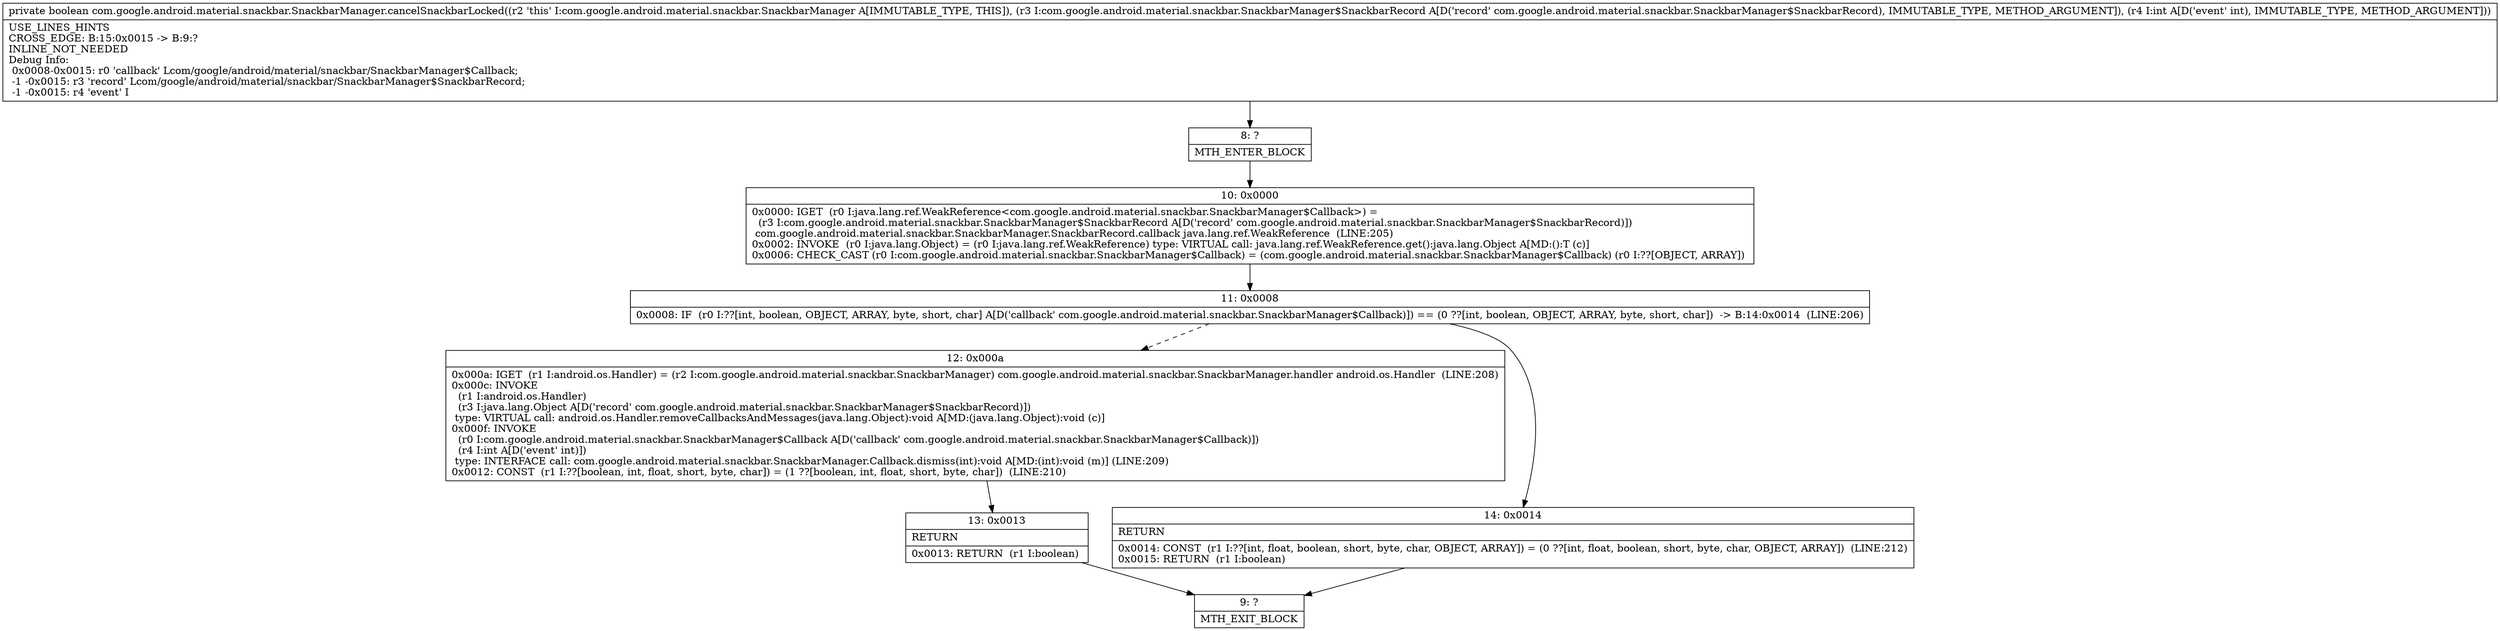 digraph "CFG forcom.google.android.material.snackbar.SnackbarManager.cancelSnackbarLocked(Lcom\/google\/android\/material\/snackbar\/SnackbarManager$SnackbarRecord;I)Z" {
Node_8 [shape=record,label="{8\:\ ?|MTH_ENTER_BLOCK\l}"];
Node_10 [shape=record,label="{10\:\ 0x0000|0x0000: IGET  (r0 I:java.lang.ref.WeakReference\<com.google.android.material.snackbar.SnackbarManager$Callback\>) = \l  (r3 I:com.google.android.material.snackbar.SnackbarManager$SnackbarRecord A[D('record' com.google.android.material.snackbar.SnackbarManager$SnackbarRecord)])\l com.google.android.material.snackbar.SnackbarManager.SnackbarRecord.callback java.lang.ref.WeakReference  (LINE:205)\l0x0002: INVOKE  (r0 I:java.lang.Object) = (r0 I:java.lang.ref.WeakReference) type: VIRTUAL call: java.lang.ref.WeakReference.get():java.lang.Object A[MD:():T (c)]\l0x0006: CHECK_CAST (r0 I:com.google.android.material.snackbar.SnackbarManager$Callback) = (com.google.android.material.snackbar.SnackbarManager$Callback) (r0 I:??[OBJECT, ARRAY]) \l}"];
Node_11 [shape=record,label="{11\:\ 0x0008|0x0008: IF  (r0 I:??[int, boolean, OBJECT, ARRAY, byte, short, char] A[D('callback' com.google.android.material.snackbar.SnackbarManager$Callback)]) == (0 ??[int, boolean, OBJECT, ARRAY, byte, short, char])  \-\> B:14:0x0014  (LINE:206)\l}"];
Node_12 [shape=record,label="{12\:\ 0x000a|0x000a: IGET  (r1 I:android.os.Handler) = (r2 I:com.google.android.material.snackbar.SnackbarManager) com.google.android.material.snackbar.SnackbarManager.handler android.os.Handler  (LINE:208)\l0x000c: INVOKE  \l  (r1 I:android.os.Handler)\l  (r3 I:java.lang.Object A[D('record' com.google.android.material.snackbar.SnackbarManager$SnackbarRecord)])\l type: VIRTUAL call: android.os.Handler.removeCallbacksAndMessages(java.lang.Object):void A[MD:(java.lang.Object):void (c)]\l0x000f: INVOKE  \l  (r0 I:com.google.android.material.snackbar.SnackbarManager$Callback A[D('callback' com.google.android.material.snackbar.SnackbarManager$Callback)])\l  (r4 I:int A[D('event' int)])\l type: INTERFACE call: com.google.android.material.snackbar.SnackbarManager.Callback.dismiss(int):void A[MD:(int):void (m)] (LINE:209)\l0x0012: CONST  (r1 I:??[boolean, int, float, short, byte, char]) = (1 ??[boolean, int, float, short, byte, char])  (LINE:210)\l}"];
Node_13 [shape=record,label="{13\:\ 0x0013|RETURN\l|0x0013: RETURN  (r1 I:boolean) \l}"];
Node_9 [shape=record,label="{9\:\ ?|MTH_EXIT_BLOCK\l}"];
Node_14 [shape=record,label="{14\:\ 0x0014|RETURN\l|0x0014: CONST  (r1 I:??[int, float, boolean, short, byte, char, OBJECT, ARRAY]) = (0 ??[int, float, boolean, short, byte, char, OBJECT, ARRAY])  (LINE:212)\l0x0015: RETURN  (r1 I:boolean) \l}"];
MethodNode[shape=record,label="{private boolean com.google.android.material.snackbar.SnackbarManager.cancelSnackbarLocked((r2 'this' I:com.google.android.material.snackbar.SnackbarManager A[IMMUTABLE_TYPE, THIS]), (r3 I:com.google.android.material.snackbar.SnackbarManager$SnackbarRecord A[D('record' com.google.android.material.snackbar.SnackbarManager$SnackbarRecord), IMMUTABLE_TYPE, METHOD_ARGUMENT]), (r4 I:int A[D('event' int), IMMUTABLE_TYPE, METHOD_ARGUMENT]))  | USE_LINES_HINTS\lCROSS_EDGE: B:15:0x0015 \-\> B:9:?\lINLINE_NOT_NEEDED\lDebug Info:\l  0x0008\-0x0015: r0 'callback' Lcom\/google\/android\/material\/snackbar\/SnackbarManager$Callback;\l  \-1 \-0x0015: r3 'record' Lcom\/google\/android\/material\/snackbar\/SnackbarManager$SnackbarRecord;\l  \-1 \-0x0015: r4 'event' I\l}"];
MethodNode -> Node_8;Node_8 -> Node_10;
Node_10 -> Node_11;
Node_11 -> Node_12[style=dashed];
Node_11 -> Node_14;
Node_12 -> Node_13;
Node_13 -> Node_9;
Node_14 -> Node_9;
}

